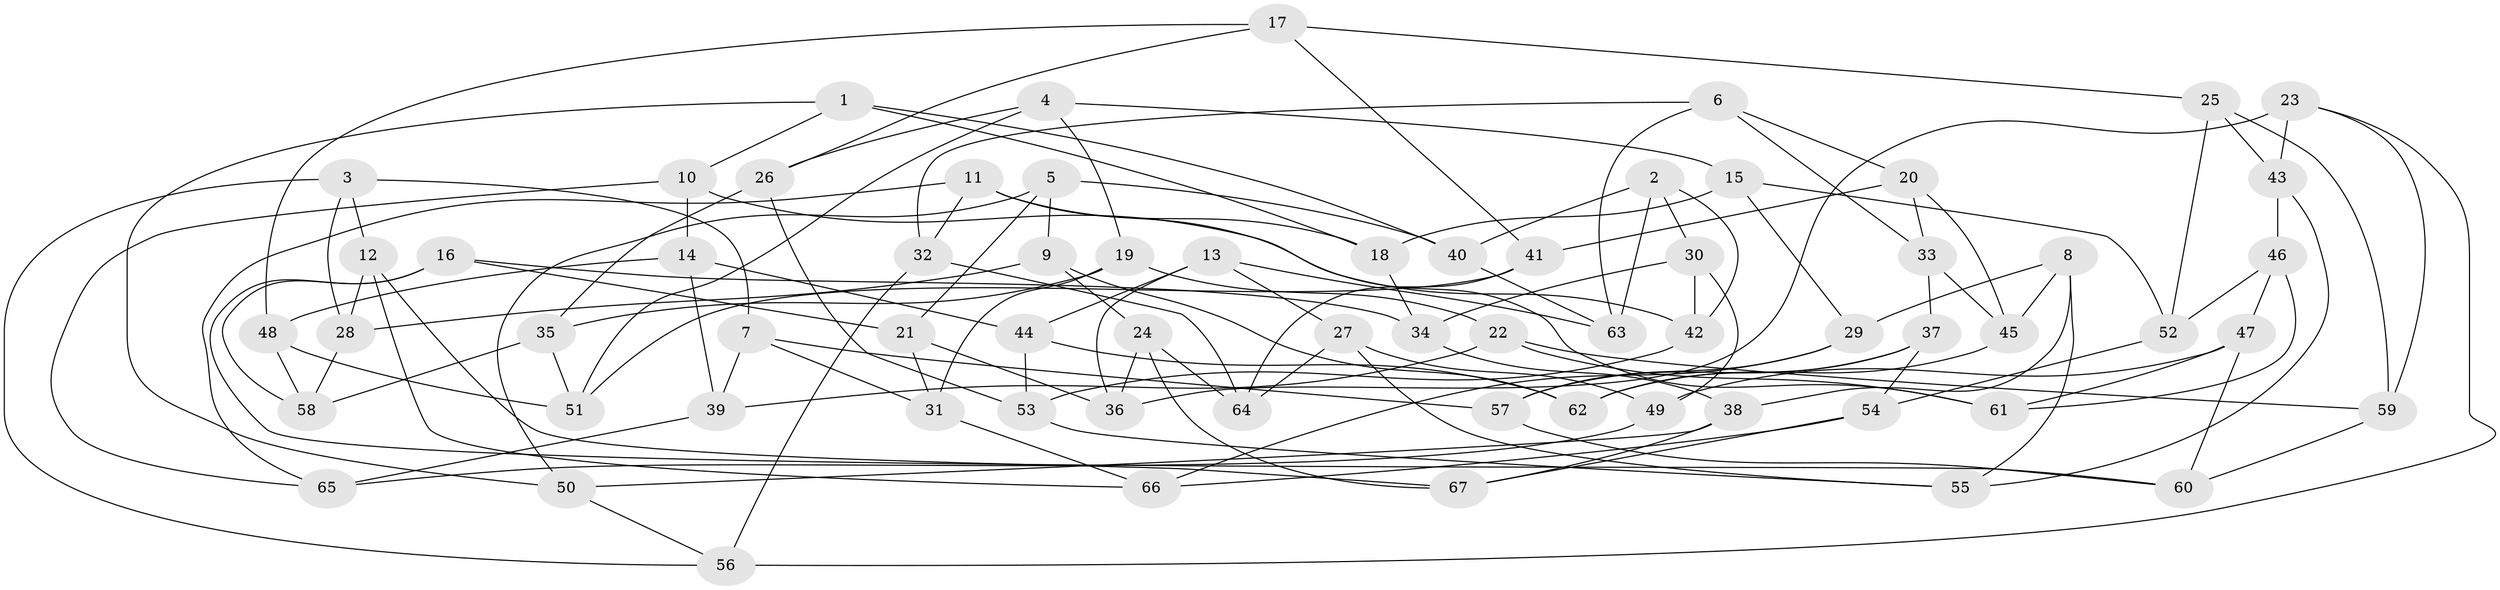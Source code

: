 // coarse degree distribution, {8: 0.15151515151515152, 7: 0.06060606060606061, 13: 0.030303030303030304, 4: 0.45454545454545453, 6: 0.12121212121212122, 3: 0.09090909090909091, 12: 0.030303030303030304, 5: 0.06060606060606061}
// Generated by graph-tools (version 1.1) at 2025/20/03/04/25 18:20:57]
// undirected, 67 vertices, 134 edges
graph export_dot {
graph [start="1"]
  node [color=gray90,style=filled];
  1;
  2;
  3;
  4;
  5;
  6;
  7;
  8;
  9;
  10;
  11;
  12;
  13;
  14;
  15;
  16;
  17;
  18;
  19;
  20;
  21;
  22;
  23;
  24;
  25;
  26;
  27;
  28;
  29;
  30;
  31;
  32;
  33;
  34;
  35;
  36;
  37;
  38;
  39;
  40;
  41;
  42;
  43;
  44;
  45;
  46;
  47;
  48;
  49;
  50;
  51;
  52;
  53;
  54;
  55;
  56;
  57;
  58;
  59;
  60;
  61;
  62;
  63;
  64;
  65;
  66;
  67;
  1 -- 10;
  1 -- 18;
  1 -- 40;
  1 -- 50;
  2 -- 63;
  2 -- 42;
  2 -- 30;
  2 -- 40;
  3 -- 56;
  3 -- 12;
  3 -- 28;
  3 -- 7;
  4 -- 26;
  4 -- 19;
  4 -- 15;
  4 -- 51;
  5 -- 21;
  5 -- 40;
  5 -- 50;
  5 -- 9;
  6 -- 20;
  6 -- 63;
  6 -- 32;
  6 -- 33;
  7 -- 57;
  7 -- 39;
  7 -- 31;
  8 -- 55;
  8 -- 38;
  8 -- 29;
  8 -- 45;
  9 -- 62;
  9 -- 24;
  9 -- 28;
  10 -- 65;
  10 -- 42;
  10 -- 14;
  11 -- 65;
  11 -- 18;
  11 -- 61;
  11 -- 32;
  12 -- 28;
  12 -- 67;
  12 -- 66;
  13 -- 36;
  13 -- 44;
  13 -- 63;
  13 -- 27;
  14 -- 44;
  14 -- 39;
  14 -- 48;
  15 -- 18;
  15 -- 29;
  15 -- 52;
  16 -- 60;
  16 -- 21;
  16 -- 34;
  16 -- 58;
  17 -- 48;
  17 -- 41;
  17 -- 26;
  17 -- 25;
  18 -- 34;
  19 -- 31;
  19 -- 22;
  19 -- 35;
  20 -- 41;
  20 -- 45;
  20 -- 33;
  21 -- 36;
  21 -- 31;
  22 -- 39;
  22 -- 59;
  22 -- 61;
  23 -- 59;
  23 -- 36;
  23 -- 56;
  23 -- 43;
  24 -- 36;
  24 -- 67;
  24 -- 64;
  25 -- 59;
  25 -- 52;
  25 -- 43;
  26 -- 53;
  26 -- 35;
  27 -- 64;
  27 -- 49;
  27 -- 55;
  28 -- 58;
  29 -- 57;
  29 -- 66;
  30 -- 42;
  30 -- 49;
  30 -- 34;
  31 -- 66;
  32 -- 56;
  32 -- 64;
  33 -- 37;
  33 -- 45;
  34 -- 38;
  35 -- 51;
  35 -- 58;
  37 -- 54;
  37 -- 57;
  37 -- 62;
  38 -- 67;
  38 -- 50;
  39 -- 65;
  40 -- 63;
  41 -- 51;
  41 -- 64;
  42 -- 53;
  43 -- 46;
  43 -- 55;
  44 -- 53;
  44 -- 62;
  45 -- 62;
  46 -- 47;
  46 -- 61;
  46 -- 52;
  47 -- 60;
  47 -- 61;
  47 -- 49;
  48 -- 58;
  48 -- 51;
  49 -- 65;
  50 -- 56;
  52 -- 54;
  53 -- 55;
  54 -- 66;
  54 -- 67;
  57 -- 60;
  59 -- 60;
}
